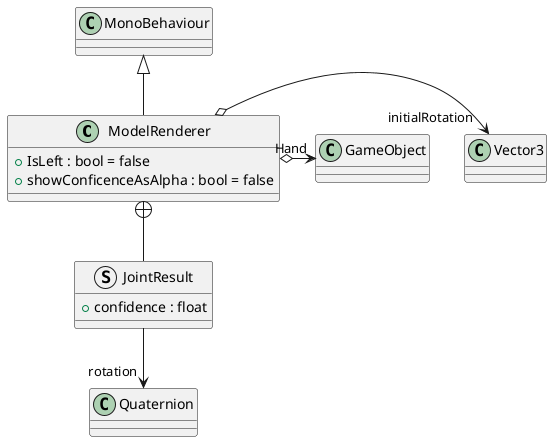 @startuml
class ModelRenderer {
    + IsLeft : bool = false
    + showConficenceAsAlpha : bool = false
}
struct JointResult {
    + confidence : float
}
MonoBehaviour <|-- ModelRenderer
ModelRenderer o-> "initialRotation" Vector3
ModelRenderer o-> "Hand" GameObject
ModelRenderer +-- JointResult
JointResult --> "rotation" Quaternion
@enduml
